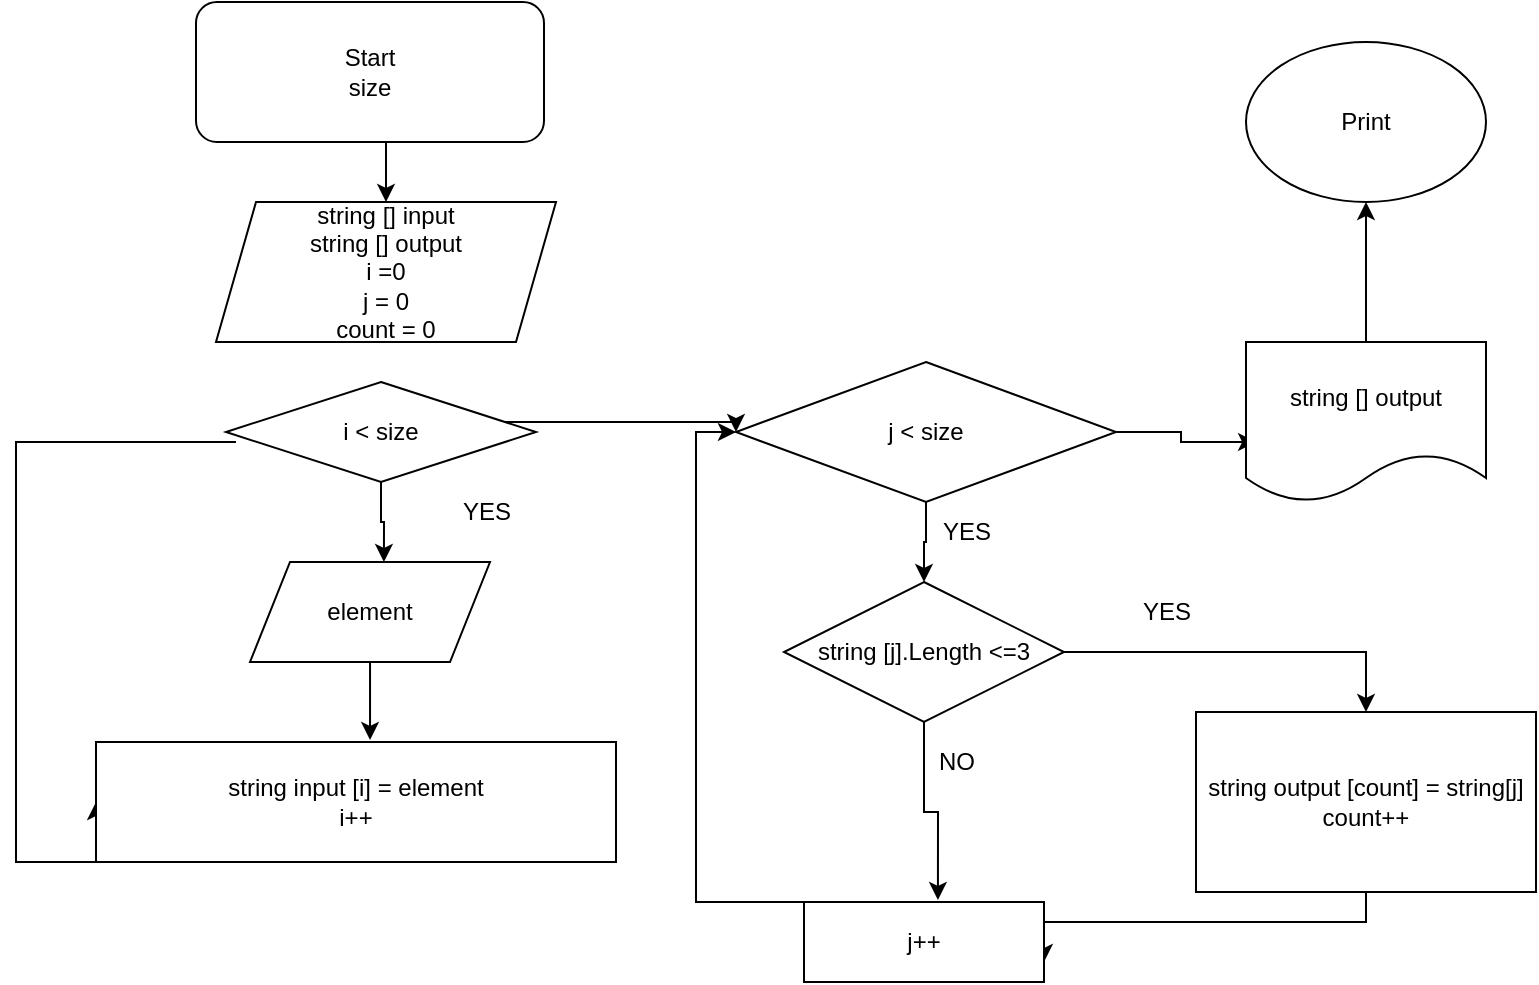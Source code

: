 <mxfile version="20.5.3" type="device"><diagram id="dskHeFpkZ_WYX130tRWx" name="Страница 1"><mxGraphModel dx="1306" dy="571" grid="1" gridSize="10" guides="1" tooltips="1" connect="1" arrows="1" fold="1" page="1" pageScale="1" pageWidth="827" pageHeight="1169" math="0" shadow="0"><root><mxCell id="0"/><mxCell id="1" parent="0"/><mxCell id="i6Hwn5JcJmQYf7Opho-3-3" style="edgeStyle=orthogonalEdgeStyle;rounded=0;orthogonalLoop=1;jettySize=auto;html=1;exitX=0.5;exitY=1;exitDx=0;exitDy=0;entryX=0.5;entryY=0;entryDx=0;entryDy=0;" edge="1" parent="1" source="i6Hwn5JcJmQYf7Opho-3-1" target="i6Hwn5JcJmQYf7Opho-3-2"><mxGeometry relative="1" as="geometry"/></mxCell><mxCell id="i6Hwn5JcJmQYf7Opho-3-1" value="Start&lt;br&gt;size" style="rounded=1;whiteSpace=wrap;html=1;" vertex="1" parent="1"><mxGeometry x="120" y="20" width="174" height="70" as="geometry"/></mxCell><mxCell id="i6Hwn5JcJmQYf7Opho-3-2" value="string [] input&lt;br&gt;string [] output&lt;br&gt;i =0&lt;br&gt;j = 0&lt;br&gt;count = 0" style="shape=parallelogram;perimeter=parallelogramPerimeter;whiteSpace=wrap;html=1;fixedSize=1;" vertex="1" parent="1"><mxGeometry x="130" y="120" width="170" height="70" as="geometry"/></mxCell><mxCell id="i6Hwn5JcJmQYf7Opho-3-17" style="edgeStyle=orthogonalEdgeStyle;rounded=0;orthogonalLoop=1;jettySize=auto;html=1;entryX=0.558;entryY=0;entryDx=0;entryDy=0;entryPerimeter=0;" edge="1" parent="1" source="i6Hwn5JcJmQYf7Opho-3-4" target="i6Hwn5JcJmQYf7Opho-3-5"><mxGeometry relative="1" as="geometry"/></mxCell><mxCell id="i6Hwn5JcJmQYf7Opho-3-19" style="edgeStyle=orthogonalEdgeStyle;rounded=0;orthogonalLoop=1;jettySize=auto;html=1;entryX=0;entryY=0.5;entryDx=0;entryDy=0;" edge="1" parent="1" source="i6Hwn5JcJmQYf7Opho-3-4" target="i6Hwn5JcJmQYf7Opho-3-14"><mxGeometry relative="1" as="geometry"><Array as="points"><mxPoint x="390" y="230"/></Array></mxGeometry></mxCell><mxCell id="i6Hwn5JcJmQYf7Opho-3-4" value="i &amp;lt; size" style="rhombus;whiteSpace=wrap;html=1;" vertex="1" parent="1"><mxGeometry x="135" y="210" width="155" height="50" as="geometry"/></mxCell><mxCell id="i6Hwn5JcJmQYf7Opho-3-8" style="edgeStyle=orthogonalEdgeStyle;rounded=0;orthogonalLoop=1;jettySize=auto;html=1;entryX=0;entryY=0.5;entryDx=0;entryDy=0;" edge="1" parent="1" target="i6Hwn5JcJmQYf7Opho-3-10"><mxGeometry relative="1" as="geometry"><mxPoint x="140" y="240" as="sourcePoint"/><mxPoint x="377" y="410" as="targetPoint"/><Array as="points"><mxPoint x="30" y="240"/><mxPoint x="30" y="450"/></Array></mxGeometry></mxCell><mxCell id="i6Hwn5JcJmQYf7Opho-3-18" style="edgeStyle=orthogonalEdgeStyle;rounded=0;orthogonalLoop=1;jettySize=auto;html=1;entryX=0.527;entryY=-0.017;entryDx=0;entryDy=0;entryPerimeter=0;" edge="1" parent="1" source="i6Hwn5JcJmQYf7Opho-3-5" target="i6Hwn5JcJmQYf7Opho-3-10"><mxGeometry relative="1" as="geometry"/></mxCell><mxCell id="i6Hwn5JcJmQYf7Opho-3-5" value="element" style="shape=parallelogram;perimeter=parallelogramPerimeter;whiteSpace=wrap;html=1;fixedSize=1;" vertex="1" parent="1"><mxGeometry x="147" y="300" width="120" height="50" as="geometry"/></mxCell><mxCell id="i6Hwn5JcJmQYf7Opho-3-10" value="string input [i] = element&lt;br&gt;i++" style="rounded=0;whiteSpace=wrap;html=1;" vertex="1" parent="1"><mxGeometry x="70" y="390" width="260" height="60" as="geometry"/></mxCell><mxCell id="i6Hwn5JcJmQYf7Opho-3-13" value="YES" style="text;html=1;align=center;verticalAlign=middle;resizable=0;points=[];autosize=1;strokeColor=none;fillColor=none;" vertex="1" parent="1"><mxGeometry x="240" y="260" width="50" height="30" as="geometry"/></mxCell><mxCell id="i6Hwn5JcJmQYf7Opho-3-21" style="edgeStyle=orthogonalEdgeStyle;rounded=0;orthogonalLoop=1;jettySize=auto;html=1;entryX=0.5;entryY=0;entryDx=0;entryDy=0;" edge="1" parent="1" source="i6Hwn5JcJmQYf7Opho-3-14" target="i6Hwn5JcJmQYf7Opho-3-15"><mxGeometry relative="1" as="geometry"><mxPoint x="485" y="300" as="targetPoint"/></mxGeometry></mxCell><mxCell id="i6Hwn5JcJmQYf7Opho-3-34" style="edgeStyle=orthogonalEdgeStyle;rounded=0;orthogonalLoop=1;jettySize=auto;html=1;entryX=0.042;entryY=0.625;entryDx=0;entryDy=0;entryPerimeter=0;" edge="1" parent="1" source="i6Hwn5JcJmQYf7Opho-3-14" target="i6Hwn5JcJmQYf7Opho-3-32"><mxGeometry relative="1" as="geometry"/></mxCell><mxCell id="i6Hwn5JcJmQYf7Opho-3-14" value="j &amp;lt; size" style="rhombus;whiteSpace=wrap;html=1;" vertex="1" parent="1"><mxGeometry x="390" y="200" width="190" height="70" as="geometry"/></mxCell><mxCell id="i6Hwn5JcJmQYf7Opho-3-27" style="edgeStyle=orthogonalEdgeStyle;rounded=0;orthogonalLoop=1;jettySize=auto;html=1;entryX=0.558;entryY=-0.025;entryDx=0;entryDy=0;entryPerimeter=0;" edge="1" parent="1" source="i6Hwn5JcJmQYf7Opho-3-15" target="i6Hwn5JcJmQYf7Opho-3-24"><mxGeometry relative="1" as="geometry"/></mxCell><mxCell id="i6Hwn5JcJmQYf7Opho-3-36" style="edgeStyle=orthogonalEdgeStyle;rounded=0;orthogonalLoop=1;jettySize=auto;html=1;entryX=0.5;entryY=0;entryDx=0;entryDy=0;" edge="1" parent="1" source="i6Hwn5JcJmQYf7Opho-3-15" target="i6Hwn5JcJmQYf7Opho-3-23"><mxGeometry relative="1" as="geometry"><mxPoint x="650" y="330" as="targetPoint"/></mxGeometry></mxCell><mxCell id="i6Hwn5JcJmQYf7Opho-3-15" value="string [j].Length &amp;lt;=3" style="rhombus;whiteSpace=wrap;html=1;" vertex="1" parent="1"><mxGeometry x="414" y="310" width="140" height="70" as="geometry"/></mxCell><mxCell id="i6Hwn5JcJmQYf7Opho-3-26" style="edgeStyle=orthogonalEdgeStyle;rounded=0;orthogonalLoop=1;jettySize=auto;html=1;entryX=1;entryY=0.75;entryDx=0;entryDy=0;" edge="1" parent="1" source="i6Hwn5JcJmQYf7Opho-3-23" target="i6Hwn5JcJmQYf7Opho-3-24"><mxGeometry relative="1" as="geometry"><Array as="points"><mxPoint x="705" y="480"/></Array></mxGeometry></mxCell><mxCell id="i6Hwn5JcJmQYf7Opho-3-23" value="string output [count] = string[j]&lt;br&gt;count++" style="rounded=0;whiteSpace=wrap;html=1;" vertex="1" parent="1"><mxGeometry x="620" y="375" width="170" height="90" as="geometry"/></mxCell><mxCell id="i6Hwn5JcJmQYf7Opho-3-30" style="edgeStyle=orthogonalEdgeStyle;rounded=0;orthogonalLoop=1;jettySize=auto;html=1;entryX=0;entryY=0.5;entryDx=0;entryDy=0;" edge="1" parent="1" source="i6Hwn5JcJmQYf7Opho-3-24" target="i6Hwn5JcJmQYf7Opho-3-14"><mxGeometry relative="1" as="geometry"><mxPoint x="380" y="240" as="targetPoint"/><Array as="points"><mxPoint x="370" y="470"/><mxPoint x="370" y="235"/></Array></mxGeometry></mxCell><mxCell id="i6Hwn5JcJmQYf7Opho-3-24" value="j++" style="rounded=0;whiteSpace=wrap;html=1;" vertex="1" parent="1"><mxGeometry x="424" y="470" width="120" height="40" as="geometry"/></mxCell><mxCell id="i6Hwn5JcJmQYf7Opho-3-28" value="YES" style="text;html=1;align=center;verticalAlign=middle;resizable=0;points=[];autosize=1;strokeColor=none;fillColor=none;" vertex="1" parent="1"><mxGeometry x="580" y="310" width="50" height="30" as="geometry"/></mxCell><mxCell id="i6Hwn5JcJmQYf7Opho-3-29" value="NO" style="text;html=1;align=center;verticalAlign=middle;resizable=0;points=[];autosize=1;strokeColor=none;fillColor=none;" vertex="1" parent="1"><mxGeometry x="480" y="385" width="40" height="30" as="geometry"/></mxCell><mxCell id="i6Hwn5JcJmQYf7Opho-3-31" value="YES" style="text;html=1;align=center;verticalAlign=middle;resizable=0;points=[];autosize=1;strokeColor=none;fillColor=none;" vertex="1" parent="1"><mxGeometry x="480" y="270" width="50" height="30" as="geometry"/></mxCell><mxCell id="i6Hwn5JcJmQYf7Opho-3-35" style="edgeStyle=orthogonalEdgeStyle;rounded=0;orthogonalLoop=1;jettySize=auto;html=1;entryX=0.5;entryY=1;entryDx=0;entryDy=0;" edge="1" parent="1" source="i6Hwn5JcJmQYf7Opho-3-32" target="i6Hwn5JcJmQYf7Opho-3-33"><mxGeometry relative="1" as="geometry"/></mxCell><mxCell id="i6Hwn5JcJmQYf7Opho-3-32" value="string [] output" style="shape=document;whiteSpace=wrap;html=1;boundedLbl=1;" vertex="1" parent="1"><mxGeometry x="645" y="190" width="120" height="80" as="geometry"/></mxCell><mxCell id="i6Hwn5JcJmQYf7Opho-3-33" value="Print" style="ellipse;whiteSpace=wrap;html=1;" vertex="1" parent="1"><mxGeometry x="645" y="40" width="120" height="80" as="geometry"/></mxCell></root></mxGraphModel></diagram></mxfile>
